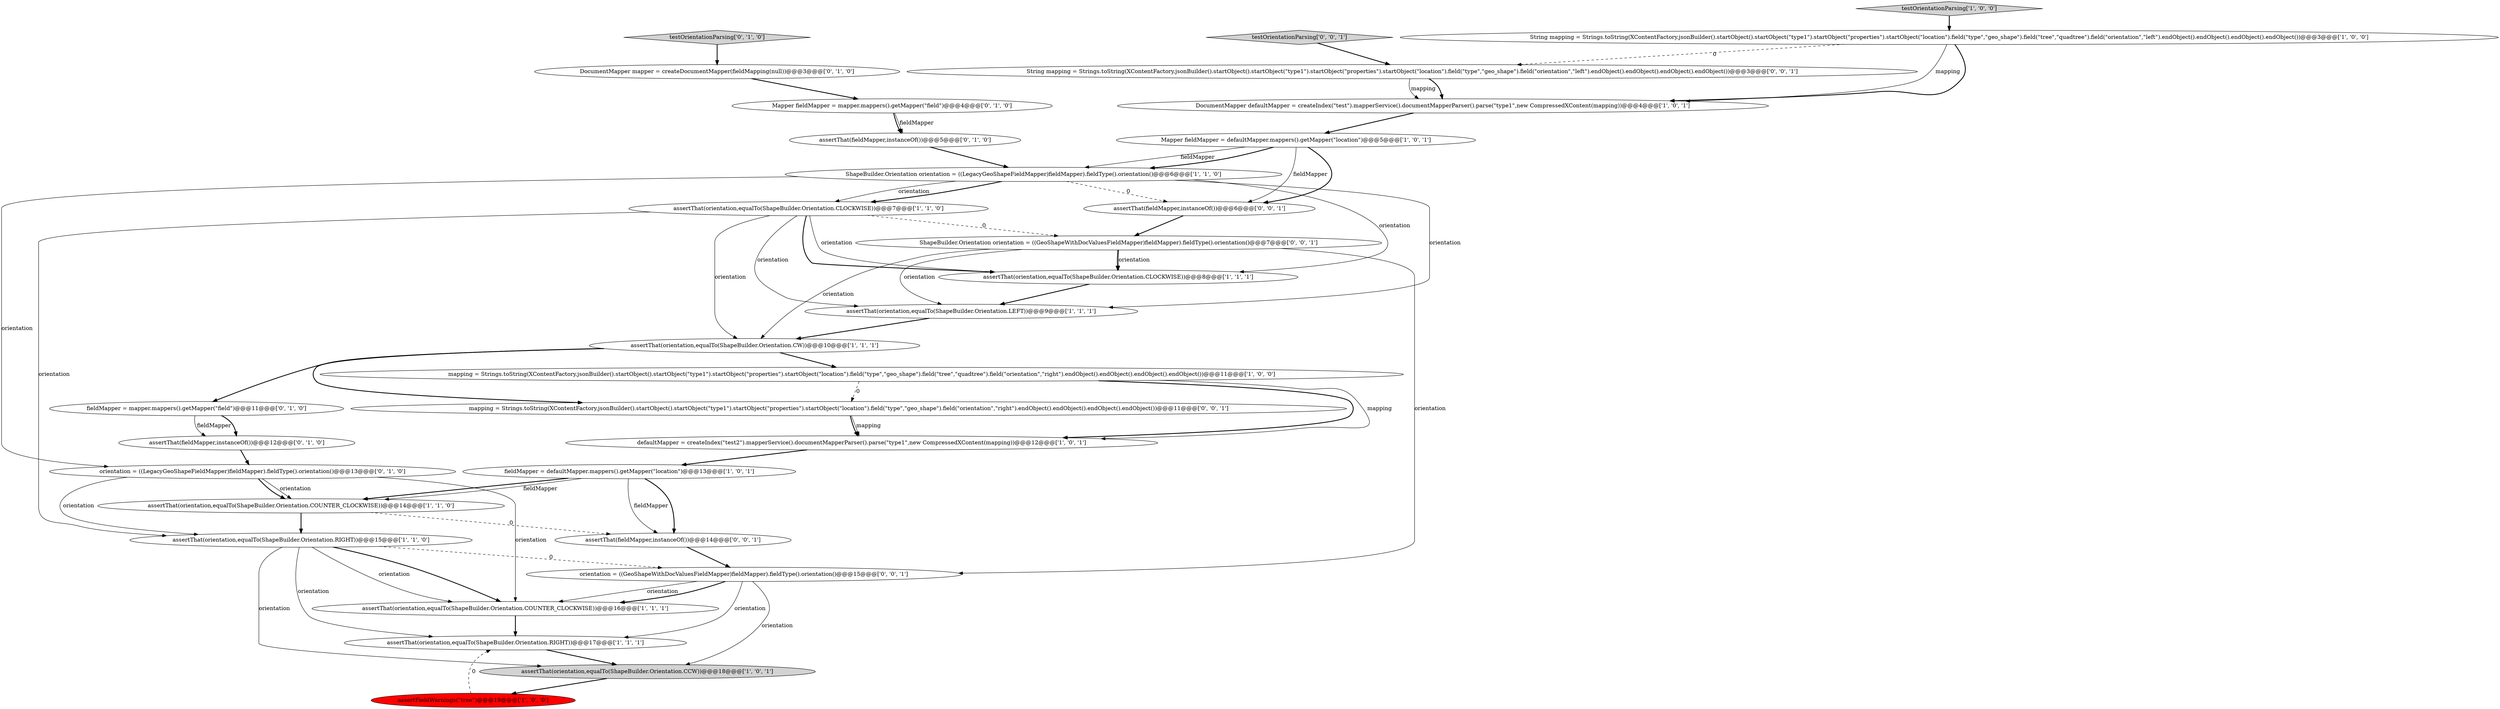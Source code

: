 digraph {
7 [style = filled, label = "mapping = Strings.toString(XContentFactory.jsonBuilder().startObject().startObject(\"type1\").startObject(\"properties\").startObject(\"location\").field(\"type\",\"geo_shape\").field(\"tree\",\"quadtree\").field(\"orientation\",\"right\").endObject().endObject().endObject().endObject())@@@11@@@['1', '0', '0']", fillcolor = white, shape = ellipse image = "AAA0AAABBB1BBB"];
9 [style = filled, label = "assertThat(orientation,equalTo(ShapeBuilder.Orientation.CLOCKWISE))@@@8@@@['1', '1', '1']", fillcolor = white, shape = ellipse image = "AAA0AAABBB1BBB"];
26 [style = filled, label = "String mapping = Strings.toString(XContentFactory.jsonBuilder().startObject().startObject(\"type1\").startObject(\"properties\").startObject(\"location\").field(\"type\",\"geo_shape\").field(\"orientation\",\"left\").endObject().endObject().endObject().endObject())@@@3@@@['0', '0', '1']", fillcolor = white, shape = ellipse image = "AAA0AAABBB3BBB"];
0 [style = filled, label = "fieldMapper = defaultMapper.mappers().getMapper(\"location\")@@@13@@@['1', '0', '1']", fillcolor = white, shape = ellipse image = "AAA0AAABBB1BBB"];
24 [style = filled, label = "fieldMapper = mapper.mappers().getMapper(\"field\")@@@11@@@['0', '1', '0']", fillcolor = white, shape = ellipse image = "AAA0AAABBB2BBB"];
19 [style = filled, label = "Mapper fieldMapper = mapper.mappers().getMapper(\"field\")@@@4@@@['0', '1', '0']", fillcolor = white, shape = ellipse image = "AAA0AAABBB2BBB"];
15 [style = filled, label = "assertThat(orientation,equalTo(ShapeBuilder.Orientation.RIGHT))@@@17@@@['1', '1', '1']", fillcolor = white, shape = ellipse image = "AAA0AAABBB1BBB"];
27 [style = filled, label = "testOrientationParsing['0', '0', '1']", fillcolor = lightgray, shape = diamond image = "AAA0AAABBB3BBB"];
23 [style = filled, label = "assertThat(fieldMapper,instanceOf())@@@5@@@['0', '1', '0']", fillcolor = white, shape = ellipse image = "AAA0AAABBB2BBB"];
20 [style = filled, label = "DocumentMapper mapper = createDocumentMapper(fieldMapping(null))@@@3@@@['0', '1', '0']", fillcolor = white, shape = ellipse image = "AAA0AAABBB2BBB"];
5 [style = filled, label = "String mapping = Strings.toString(XContentFactory.jsonBuilder().startObject().startObject(\"type1\").startObject(\"properties\").startObject(\"location\").field(\"type\",\"geo_shape\").field(\"tree\",\"quadtree\").field(\"orientation\",\"left\").endObject().endObject().endObject().endObject())@@@3@@@['1', '0', '0']", fillcolor = white, shape = ellipse image = "AAA0AAABBB1BBB"];
2 [style = filled, label = "assertThat(orientation,equalTo(ShapeBuilder.Orientation.COUNTER_CLOCKWISE))@@@14@@@['1', '1', '0']", fillcolor = white, shape = ellipse image = "AAA0AAABBB1BBB"];
18 [style = filled, label = "orientation = ((LegacyGeoShapeFieldMapper)fieldMapper).fieldType().orientation()@@@13@@@['0', '1', '0']", fillcolor = white, shape = ellipse image = "AAA0AAABBB2BBB"];
11 [style = filled, label = "defaultMapper = createIndex(\"test2\").mapperService().documentMapperParser().parse(\"type1\",new CompressedXContent(mapping))@@@12@@@['1', '0', '1']", fillcolor = white, shape = ellipse image = "AAA0AAABBB1BBB"];
4 [style = filled, label = "assertThat(orientation,equalTo(ShapeBuilder.Orientation.RIGHT))@@@15@@@['1', '1', '0']", fillcolor = white, shape = ellipse image = "AAA0AAABBB1BBB"];
10 [style = filled, label = "Mapper fieldMapper = defaultMapper.mappers().getMapper(\"location\")@@@5@@@['1', '0', '1']", fillcolor = white, shape = ellipse image = "AAA0AAABBB1BBB"];
28 [style = filled, label = "ShapeBuilder.Orientation orientation = ((GeoShapeWithDocValuesFieldMapper)fieldMapper).fieldType().orientation()@@@7@@@['0', '0', '1']", fillcolor = white, shape = ellipse image = "AAA0AAABBB3BBB"];
30 [style = filled, label = "orientation = ((GeoShapeWithDocValuesFieldMapper)fieldMapper).fieldType().orientation()@@@15@@@['0', '0', '1']", fillcolor = white, shape = ellipse image = "AAA0AAABBB3BBB"];
31 [style = filled, label = "assertThat(fieldMapper,instanceOf())@@@14@@@['0', '0', '1']", fillcolor = white, shape = ellipse image = "AAA0AAABBB3BBB"];
1 [style = filled, label = "ShapeBuilder.Orientation orientation = ((LegacyGeoShapeFieldMapper)fieldMapper).fieldType().orientation()@@@6@@@['1', '1', '0']", fillcolor = white, shape = ellipse image = "AAA0AAABBB1BBB"];
13 [style = filled, label = "DocumentMapper defaultMapper = createIndex(\"test\").mapperService().documentMapperParser().parse(\"type1\",new CompressedXContent(mapping))@@@4@@@['1', '0', '1']", fillcolor = white, shape = ellipse image = "AAA0AAABBB1BBB"];
14 [style = filled, label = "assertThat(orientation,equalTo(ShapeBuilder.Orientation.LEFT))@@@9@@@['1', '1', '1']", fillcolor = white, shape = ellipse image = "AAA0AAABBB1BBB"];
16 [style = filled, label = "testOrientationParsing['1', '0', '0']", fillcolor = lightgray, shape = diamond image = "AAA0AAABBB1BBB"];
29 [style = filled, label = "mapping = Strings.toString(XContentFactory.jsonBuilder().startObject().startObject(\"type1\").startObject(\"properties\").startObject(\"location\").field(\"type\",\"geo_shape\").field(\"orientation\",\"right\").endObject().endObject().endObject().endObject())@@@11@@@['0', '0', '1']", fillcolor = white, shape = ellipse image = "AAA0AAABBB3BBB"];
3 [style = filled, label = "assertThat(orientation,equalTo(ShapeBuilder.Orientation.CW))@@@10@@@['1', '1', '1']", fillcolor = white, shape = ellipse image = "AAA0AAABBB1BBB"];
12 [style = filled, label = "assertThat(orientation,equalTo(ShapeBuilder.Orientation.CLOCKWISE))@@@7@@@['1', '1', '0']", fillcolor = white, shape = ellipse image = "AAA0AAABBB1BBB"];
25 [style = filled, label = "assertThat(fieldMapper,instanceOf())@@@6@@@['0', '0', '1']", fillcolor = white, shape = ellipse image = "AAA0AAABBB3BBB"];
17 [style = filled, label = "assertThat(orientation,equalTo(ShapeBuilder.Orientation.CCW))@@@18@@@['1', '0', '1']", fillcolor = lightgray, shape = ellipse image = "AAA0AAABBB1BBB"];
22 [style = filled, label = "testOrientationParsing['0', '1', '0']", fillcolor = lightgray, shape = diamond image = "AAA0AAABBB2BBB"];
21 [style = filled, label = "assertThat(fieldMapper,instanceOf())@@@12@@@['0', '1', '0']", fillcolor = white, shape = ellipse image = "AAA0AAABBB2BBB"];
6 [style = filled, label = "assertFieldWarnings(\"tree\")@@@19@@@['1', '0', '0']", fillcolor = red, shape = ellipse image = "AAA1AAABBB1BBB"];
8 [style = filled, label = "assertThat(orientation,equalTo(ShapeBuilder.Orientation.COUNTER_CLOCKWISE))@@@16@@@['1', '1', '1']", fillcolor = white, shape = ellipse image = "AAA0AAABBB1BBB"];
0->31 [style = solid, label="fieldMapper"];
13->10 [style = bold, label=""];
14->3 [style = bold, label=""];
12->14 [style = solid, label="orientation"];
30->15 [style = solid, label="orientation"];
25->28 [style = bold, label=""];
1->12 [style = solid, label="orientation"];
7->11 [style = bold, label=""];
8->15 [style = bold, label=""];
3->24 [style = bold, label=""];
17->6 [style = bold, label=""];
10->25 [style = solid, label="fieldMapper"];
5->26 [style = dashed, label="0"];
30->8 [style = solid, label="orientation"];
0->2 [style = bold, label=""];
28->3 [style = solid, label="orientation"];
28->14 [style = solid, label="orientation"];
10->1 [style = solid, label="fieldMapper"];
30->17 [style = solid, label="orientation"];
4->30 [style = dashed, label="0"];
29->11 [style = solid, label="mapping"];
28->9 [style = bold, label=""];
7->11 [style = solid, label="mapping"];
28->9 [style = solid, label="orientation"];
0->2 [style = solid, label="fieldMapper"];
18->2 [style = solid, label="orientation"];
18->2 [style = bold, label=""];
24->21 [style = solid, label="fieldMapper"];
12->9 [style = bold, label=""];
2->4 [style = bold, label=""];
18->8 [style = solid, label="orientation"];
21->18 [style = bold, label=""];
26->13 [style = bold, label=""];
5->13 [style = solid, label="mapping"];
2->31 [style = dashed, label="0"];
1->9 [style = solid, label="orientation"];
15->17 [style = bold, label=""];
1->14 [style = solid, label="orientation"];
11->0 [style = bold, label=""];
4->15 [style = solid, label="orientation"];
22->20 [style = bold, label=""];
3->7 [style = bold, label=""];
28->30 [style = solid, label="orientation"];
24->21 [style = bold, label=""];
10->25 [style = bold, label=""];
6->15 [style = dashed, label="0"];
12->28 [style = dashed, label="0"];
4->17 [style = solid, label="orientation"];
5->13 [style = bold, label=""];
19->23 [style = bold, label=""];
31->30 [style = bold, label=""];
12->9 [style = solid, label="orientation"];
1->12 [style = bold, label=""];
9->14 [style = bold, label=""];
4->8 [style = solid, label="orientation"];
26->13 [style = solid, label="mapping"];
12->3 [style = solid, label="orientation"];
4->8 [style = bold, label=""];
16->5 [style = bold, label=""];
23->1 [style = bold, label=""];
7->29 [style = dashed, label="0"];
12->4 [style = solid, label="orientation"];
30->8 [style = bold, label=""];
20->19 [style = bold, label=""];
19->23 [style = solid, label="fieldMapper"];
10->1 [style = bold, label=""];
1->25 [style = dashed, label="0"];
3->29 [style = bold, label=""];
29->11 [style = bold, label=""];
18->4 [style = solid, label="orientation"];
0->31 [style = bold, label=""];
27->26 [style = bold, label=""];
1->18 [style = solid, label="orientation"];
}
